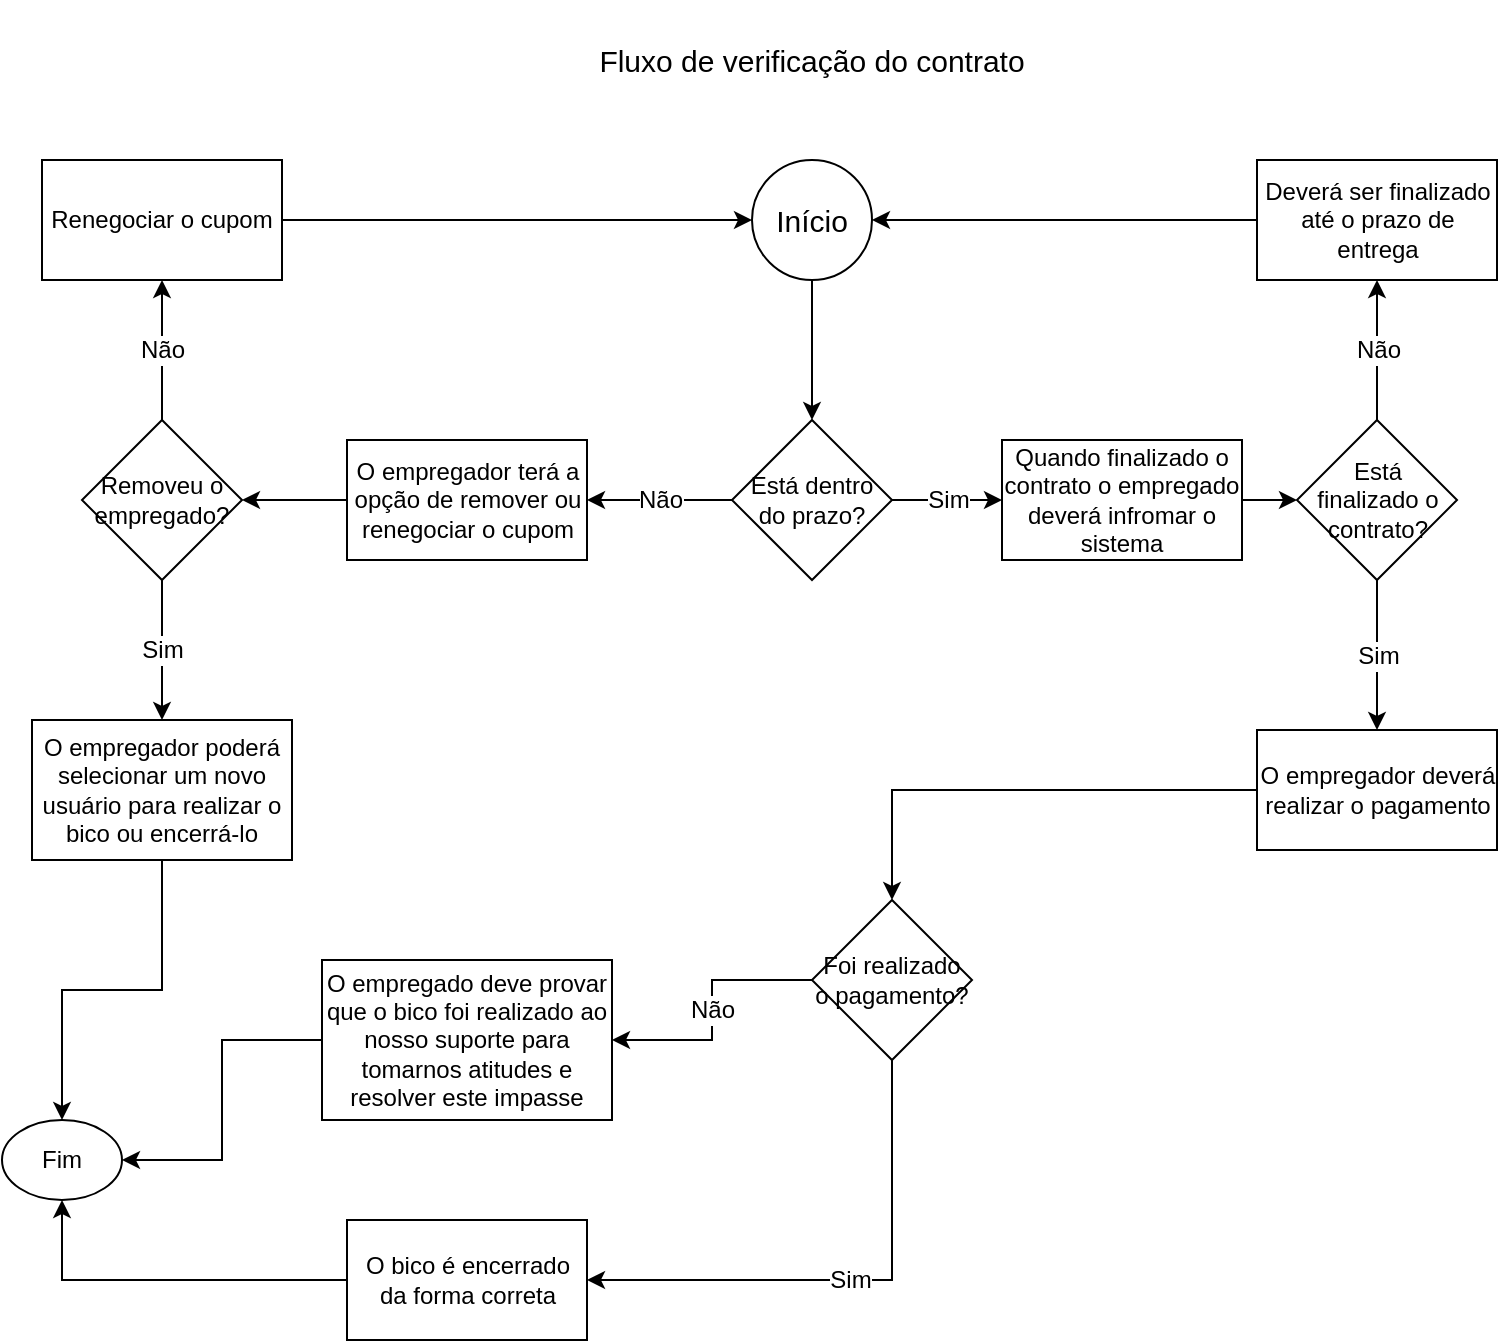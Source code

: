 <mxfile version="17.4.2" type="device"><diagram id="QspTCd8ZKi_6GBEvpSDX" name="Page-1"><mxGraphModel dx="1021" dy="646" grid="1" gridSize="10" guides="1" tooltips="1" connect="1" arrows="1" fold="1" page="1" pageScale="1" pageWidth="850" pageHeight="1100" math="0" shadow="0"><root><mxCell id="0"/><mxCell id="1" parent="0"/><mxCell id="Lx8PTwOJ4hbkDgsJL_Mw-1" value="&lt;font style=&quot;font-size: 15px&quot;&gt;Fluxo de verificação do contrato&lt;/font&gt;" style="text;html=1;strokeColor=none;fillColor=none;align=center;verticalAlign=middle;whiteSpace=wrap;rounded=0;" vertex="1" parent="1"><mxGeometry x="317" y="100" width="216" height="60" as="geometry"/></mxCell><mxCell id="Lx8PTwOJ4hbkDgsJL_Mw-72" value="" style="edgeStyle=orthogonalEdgeStyle;rounded=0;orthogonalLoop=1;jettySize=auto;html=1;fontSize=12;" edge="1" parent="1" source="Lx8PTwOJ4hbkDgsJL_Mw-3" target="Lx8PTwOJ4hbkDgsJL_Mw-31"><mxGeometry relative="1" as="geometry"/></mxCell><mxCell id="Lx8PTwOJ4hbkDgsJL_Mw-3" value="Início" style="ellipse;whiteSpace=wrap;html=1;aspect=fixed;fontSize=15;" vertex="1" parent="1"><mxGeometry x="395" y="180" width="60" height="60" as="geometry"/></mxCell><mxCell id="Lx8PTwOJ4hbkDgsJL_Mw-63" value="Não" style="edgeStyle=orthogonalEdgeStyle;rounded=0;orthogonalLoop=1;jettySize=auto;html=1;fontSize=12;" edge="1" parent="1" source="Lx8PTwOJ4hbkDgsJL_Mw-31" target="Lx8PTwOJ4hbkDgsJL_Mw-62"><mxGeometry relative="1" as="geometry"/></mxCell><mxCell id="Lx8PTwOJ4hbkDgsJL_Mw-67" value="Sim" style="edgeStyle=orthogonalEdgeStyle;rounded=0;orthogonalLoop=1;jettySize=auto;html=1;fontSize=12;" edge="1" parent="1" source="Lx8PTwOJ4hbkDgsJL_Mw-31" target="Lx8PTwOJ4hbkDgsJL_Mw-66"><mxGeometry relative="1" as="geometry"/></mxCell><mxCell id="Lx8PTwOJ4hbkDgsJL_Mw-31" value="Está dentro do prazo?" style="rhombus;whiteSpace=wrap;html=1;fontSize=12;" vertex="1" parent="1"><mxGeometry x="385" y="310" width="80" height="80" as="geometry"/></mxCell><mxCell id="Lx8PTwOJ4hbkDgsJL_Mw-36" value="Não" style="edgeStyle=orthogonalEdgeStyle;rounded=0;orthogonalLoop=1;jettySize=auto;html=1;fontSize=12;" edge="1" parent="1" source="Lx8PTwOJ4hbkDgsJL_Mw-34" target="Lx8PTwOJ4hbkDgsJL_Mw-35"><mxGeometry relative="1" as="geometry"/></mxCell><mxCell id="Lx8PTwOJ4hbkDgsJL_Mw-46" value="Sim" style="edgeStyle=orthogonalEdgeStyle;rounded=0;orthogonalLoop=1;jettySize=auto;html=1;fontSize=12;" edge="1" parent="1" source="Lx8PTwOJ4hbkDgsJL_Mw-34" target="Lx8PTwOJ4hbkDgsJL_Mw-45"><mxGeometry relative="1" as="geometry"/></mxCell><mxCell id="Lx8PTwOJ4hbkDgsJL_Mw-34" value="Removeu o empregado?" style="rhombus;whiteSpace=wrap;html=1;fontSize=12;" vertex="1" parent="1"><mxGeometry x="60" y="310" width="80" height="80" as="geometry"/></mxCell><mxCell id="Lx8PTwOJ4hbkDgsJL_Mw-65" style="edgeStyle=orthogonalEdgeStyle;rounded=0;orthogonalLoop=1;jettySize=auto;html=1;entryX=0;entryY=0.5;entryDx=0;entryDy=0;fontSize=12;" edge="1" parent="1" source="Lx8PTwOJ4hbkDgsJL_Mw-35" target="Lx8PTwOJ4hbkDgsJL_Mw-3"><mxGeometry relative="1" as="geometry"/></mxCell><mxCell id="Lx8PTwOJ4hbkDgsJL_Mw-35" value="Renegociar o cupom" style="rounded=0;whiteSpace=wrap;html=1;fontSize=12;" vertex="1" parent="1"><mxGeometry x="40" y="180" width="120" height="60" as="geometry"/></mxCell><mxCell id="Lx8PTwOJ4hbkDgsJL_Mw-43" value="Não" style="edgeStyle=orthogonalEdgeStyle;rounded=0;orthogonalLoop=1;jettySize=auto;html=1;fontSize=12;" edge="1" parent="1" source="Lx8PTwOJ4hbkDgsJL_Mw-40" target="Lx8PTwOJ4hbkDgsJL_Mw-41"><mxGeometry relative="1" as="geometry"/></mxCell><mxCell id="Lx8PTwOJ4hbkDgsJL_Mw-48" value="Sim" style="edgeStyle=orthogonalEdgeStyle;rounded=0;orthogonalLoop=1;jettySize=auto;html=1;fontSize=12;" edge="1" parent="1" source="Lx8PTwOJ4hbkDgsJL_Mw-40" target="Lx8PTwOJ4hbkDgsJL_Mw-47"><mxGeometry relative="1" as="geometry"/></mxCell><mxCell id="Lx8PTwOJ4hbkDgsJL_Mw-40" value="Está finalizado o contrato?" style="rhombus;whiteSpace=wrap;html=1;fontSize=12;" vertex="1" parent="1"><mxGeometry x="667.5" y="310" width="80" height="80" as="geometry"/></mxCell><mxCell id="Lx8PTwOJ4hbkDgsJL_Mw-69" style="edgeStyle=orthogonalEdgeStyle;rounded=0;orthogonalLoop=1;jettySize=auto;html=1;fontSize=12;" edge="1" parent="1" source="Lx8PTwOJ4hbkDgsJL_Mw-41" target="Lx8PTwOJ4hbkDgsJL_Mw-3"><mxGeometry relative="1" as="geometry"/></mxCell><mxCell id="Lx8PTwOJ4hbkDgsJL_Mw-41" value="Deverá ser finalizado até o prazo de entrega" style="rounded=0;whiteSpace=wrap;html=1;fontSize=12;" vertex="1" parent="1"><mxGeometry x="647.5" y="180" width="120" height="60" as="geometry"/></mxCell><mxCell id="Lx8PTwOJ4hbkDgsJL_Mw-56" style="edgeStyle=orthogonalEdgeStyle;rounded=0;orthogonalLoop=1;jettySize=auto;html=1;entryX=0.5;entryY=0;entryDx=0;entryDy=0;fontSize=12;" edge="1" parent="1" source="Lx8PTwOJ4hbkDgsJL_Mw-45" target="Lx8PTwOJ4hbkDgsJL_Mw-55"><mxGeometry relative="1" as="geometry"/></mxCell><mxCell id="Lx8PTwOJ4hbkDgsJL_Mw-45" value="O empregador poderá selecionar um novo usuário para realizar o bico ou encerrá-lo" style="whiteSpace=wrap;html=1;" vertex="1" parent="1"><mxGeometry x="35" y="460" width="130" height="70" as="geometry"/></mxCell><mxCell id="Lx8PTwOJ4hbkDgsJL_Mw-50" value="" style="edgeStyle=orthogonalEdgeStyle;rounded=0;orthogonalLoop=1;jettySize=auto;html=1;fontSize=12;" edge="1" parent="1" source="Lx8PTwOJ4hbkDgsJL_Mw-47" target="Lx8PTwOJ4hbkDgsJL_Mw-49"><mxGeometry relative="1" as="geometry"/></mxCell><mxCell id="Lx8PTwOJ4hbkDgsJL_Mw-47" value="O empregador deverá realizar o pagamento" style="whiteSpace=wrap;html=1;" vertex="1" parent="1"><mxGeometry x="647.5" y="465" width="120" height="60" as="geometry"/></mxCell><mxCell id="Lx8PTwOJ4hbkDgsJL_Mw-70" value="Não" style="edgeStyle=orthogonalEdgeStyle;rounded=0;orthogonalLoop=1;jettySize=auto;html=1;entryX=1;entryY=0.5;entryDx=0;entryDy=0;fontSize=12;" edge="1" parent="1" source="Lx8PTwOJ4hbkDgsJL_Mw-49" target="Lx8PTwOJ4hbkDgsJL_Mw-51"><mxGeometry relative="1" as="geometry"/></mxCell><mxCell id="Lx8PTwOJ4hbkDgsJL_Mw-71" value="Sim" style="edgeStyle=orthogonalEdgeStyle;rounded=0;orthogonalLoop=1;jettySize=auto;html=1;entryX=1;entryY=0.5;entryDx=0;entryDy=0;fontSize=12;exitX=0.5;exitY=1;exitDx=0;exitDy=0;" edge="1" parent="1" source="Lx8PTwOJ4hbkDgsJL_Mw-49" target="Lx8PTwOJ4hbkDgsJL_Mw-53"><mxGeometry relative="1" as="geometry"/></mxCell><mxCell id="Lx8PTwOJ4hbkDgsJL_Mw-49" value="Foi realizado o pagamento?" style="rhombus;whiteSpace=wrap;html=1;fontSize=12;" vertex="1" parent="1"><mxGeometry x="425" y="550" width="80" height="80" as="geometry"/></mxCell><mxCell id="Lx8PTwOJ4hbkDgsJL_Mw-57" style="edgeStyle=orthogonalEdgeStyle;rounded=0;orthogonalLoop=1;jettySize=auto;html=1;entryX=1;entryY=0.5;entryDx=0;entryDy=0;fontSize=12;" edge="1" parent="1" source="Lx8PTwOJ4hbkDgsJL_Mw-51" target="Lx8PTwOJ4hbkDgsJL_Mw-55"><mxGeometry relative="1" as="geometry"/></mxCell><mxCell id="Lx8PTwOJ4hbkDgsJL_Mw-51" value="O empregado deve provar que o bico foi realizado ao nosso suporte para tomarnos atitudes e resolver este impasse" style="rounded=0;whiteSpace=wrap;html=1;fontSize=12;" vertex="1" parent="1"><mxGeometry x="180" y="580" width="145" height="80" as="geometry"/></mxCell><mxCell id="Lx8PTwOJ4hbkDgsJL_Mw-58" style="edgeStyle=orthogonalEdgeStyle;rounded=0;orthogonalLoop=1;jettySize=auto;html=1;entryX=0.5;entryY=1;entryDx=0;entryDy=0;fontSize=12;" edge="1" parent="1" source="Lx8PTwOJ4hbkDgsJL_Mw-53" target="Lx8PTwOJ4hbkDgsJL_Mw-55"><mxGeometry relative="1" as="geometry"/></mxCell><mxCell id="Lx8PTwOJ4hbkDgsJL_Mw-53" value="O bico é encerrado da forma correta" style="rounded=0;whiteSpace=wrap;html=1;fontSize=12;" vertex="1" parent="1"><mxGeometry x="192.5" y="710" width="120" height="60" as="geometry"/></mxCell><mxCell id="Lx8PTwOJ4hbkDgsJL_Mw-55" value="Fim" style="ellipse;whiteSpace=wrap;html=1;fontSize=12;" vertex="1" parent="1"><mxGeometry x="20" y="660" width="60" height="40" as="geometry"/></mxCell><mxCell id="Lx8PTwOJ4hbkDgsJL_Mw-64" value="" style="edgeStyle=orthogonalEdgeStyle;rounded=0;orthogonalLoop=1;jettySize=auto;html=1;fontSize=12;" edge="1" parent="1" source="Lx8PTwOJ4hbkDgsJL_Mw-62" target="Lx8PTwOJ4hbkDgsJL_Mw-34"><mxGeometry relative="1" as="geometry"/></mxCell><mxCell id="Lx8PTwOJ4hbkDgsJL_Mw-62" value="O empregador terá a opção de remover ou renegociar o cupom" style="rounded=0;whiteSpace=wrap;html=1;fontSize=12;" vertex="1" parent="1"><mxGeometry x="192.5" y="320" width="120" height="60" as="geometry"/></mxCell><mxCell id="Lx8PTwOJ4hbkDgsJL_Mw-68" value="" style="edgeStyle=orthogonalEdgeStyle;rounded=0;orthogonalLoop=1;jettySize=auto;html=1;fontSize=12;" edge="1" parent="1" source="Lx8PTwOJ4hbkDgsJL_Mw-66" target="Lx8PTwOJ4hbkDgsJL_Mw-40"><mxGeometry relative="1" as="geometry"/></mxCell><mxCell id="Lx8PTwOJ4hbkDgsJL_Mw-66" value="Quando finalizado o contrato o empregado deverá infromar o sistema" style="rounded=0;whiteSpace=wrap;html=1;fontSize=12;" vertex="1" parent="1"><mxGeometry x="520" y="320" width="120" height="60" as="geometry"/></mxCell></root></mxGraphModel></diagram></mxfile>